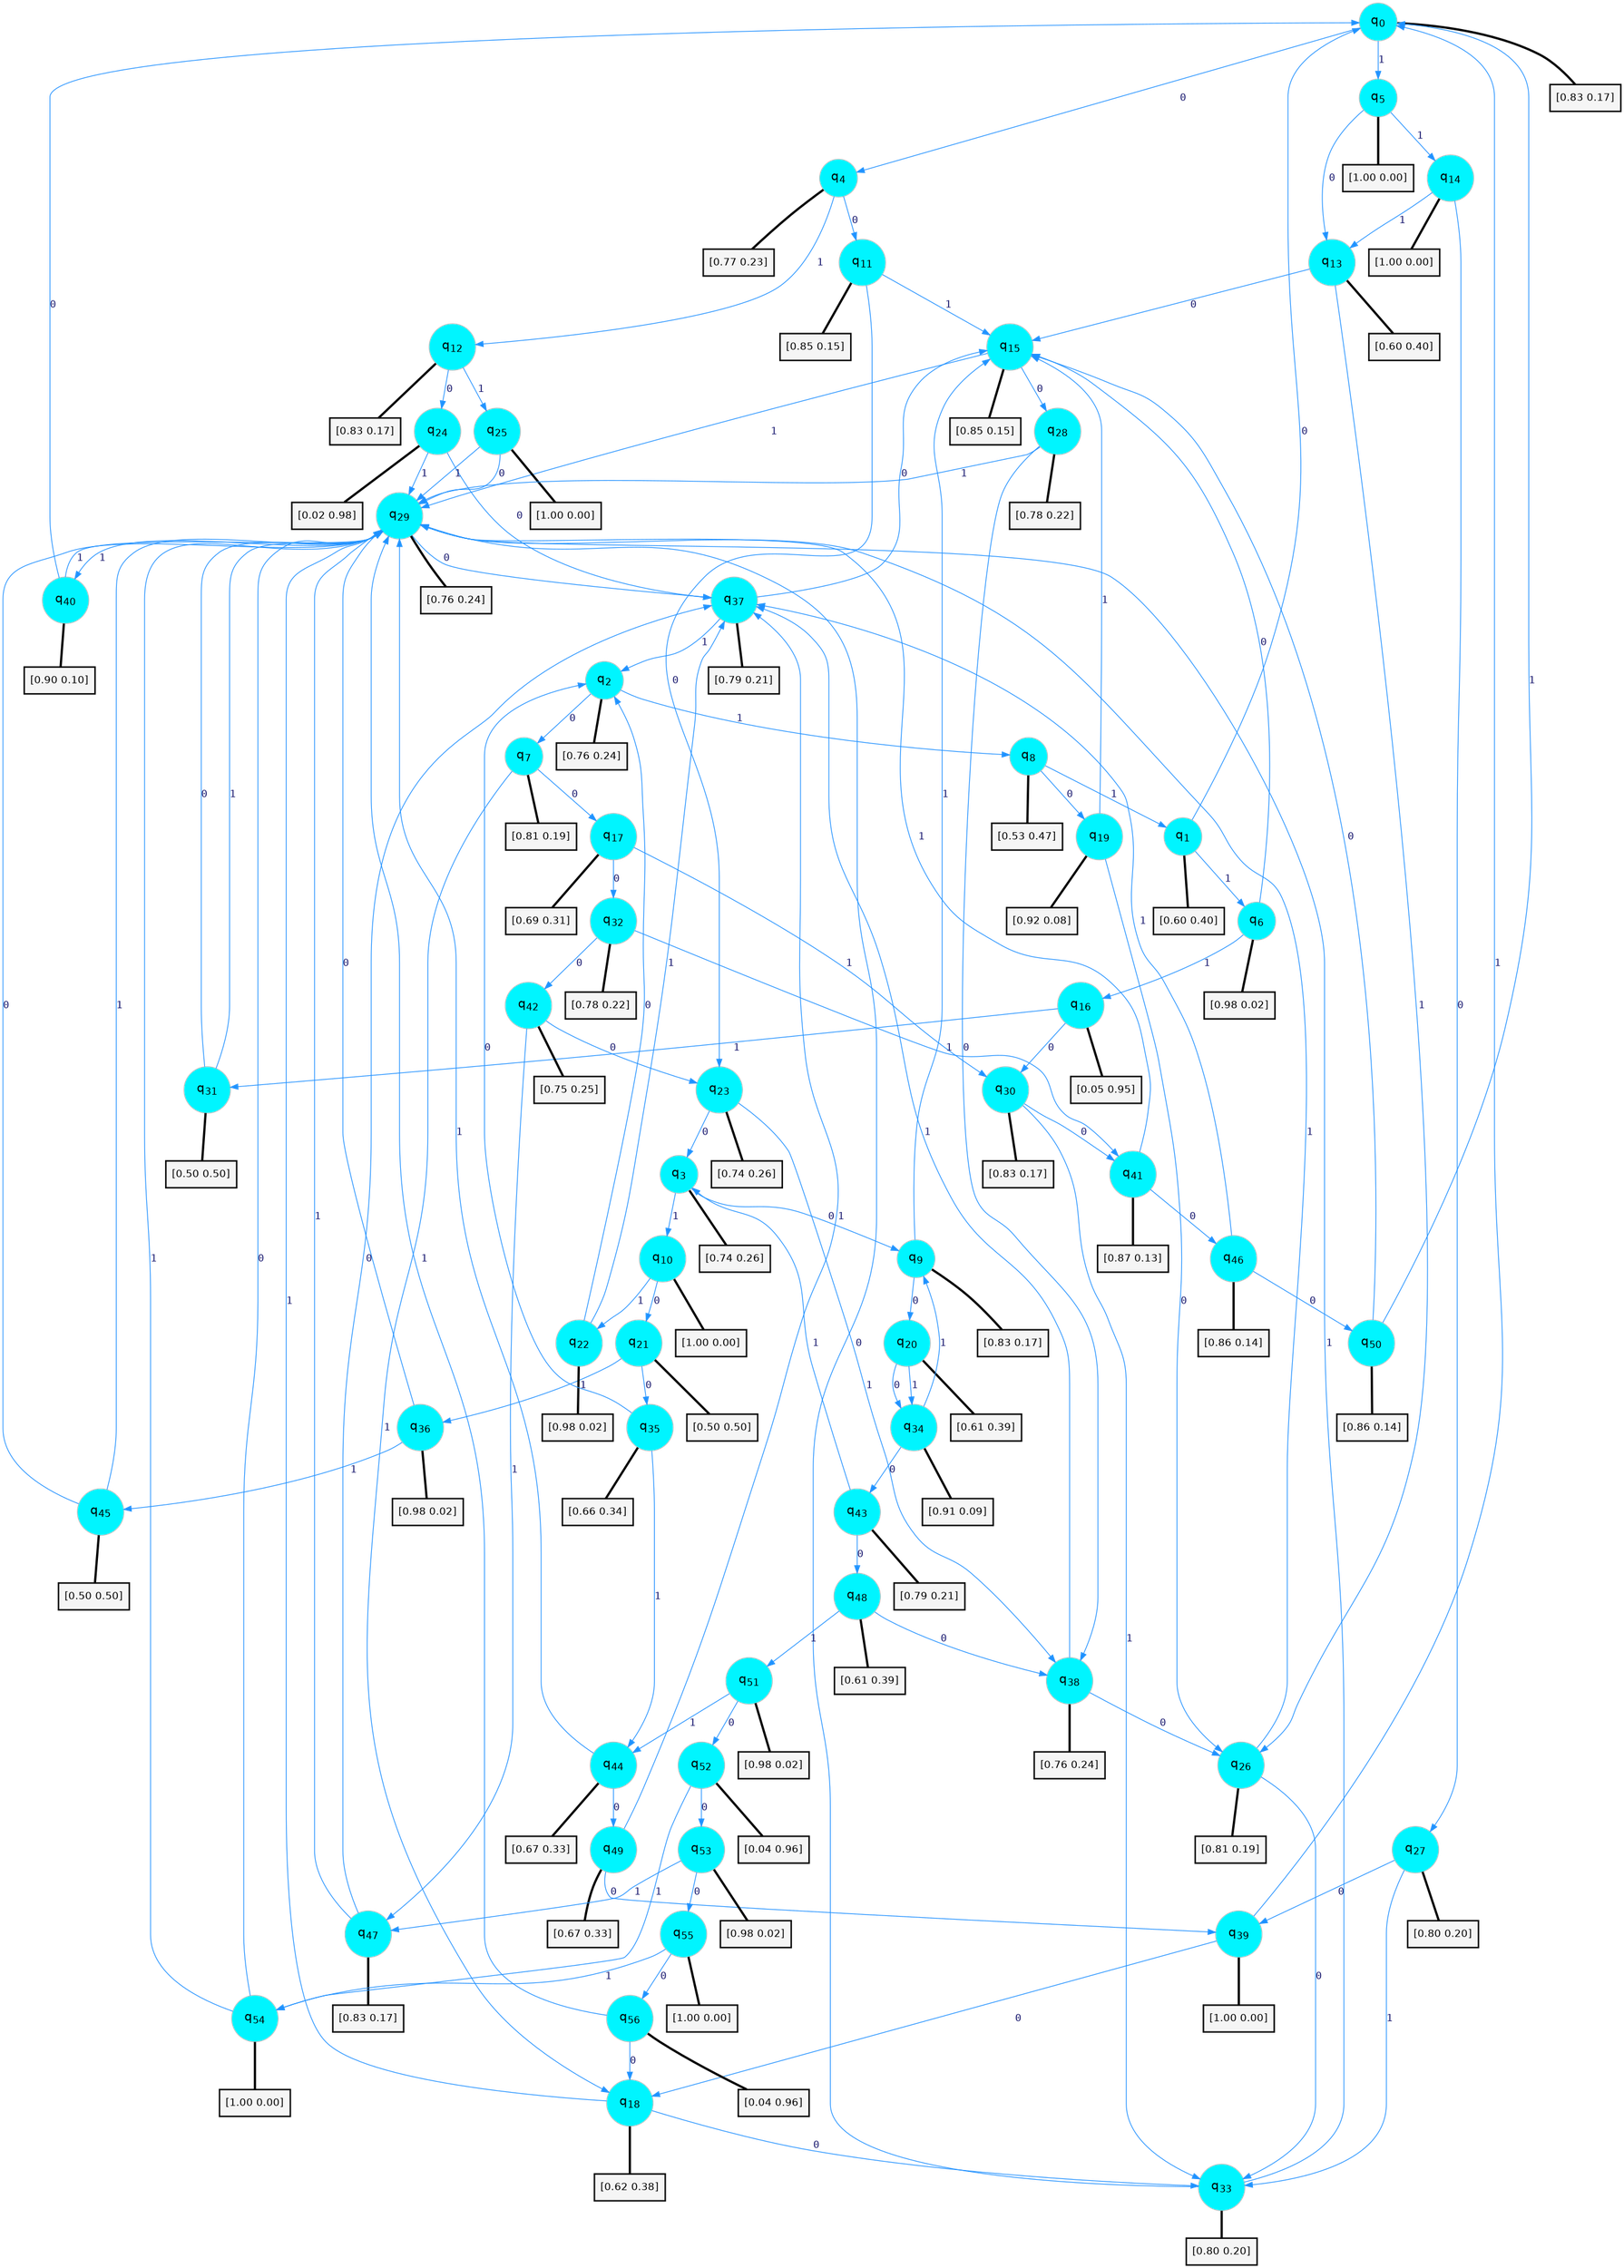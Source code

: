 digraph G {
graph [
bgcolor=transparent, dpi=300, rankdir=TD, size="40,25"];
node [
color=gray, fillcolor=turquoise1, fontcolor=black, fontname=Helvetica, fontsize=16, fontweight=bold, shape=circle, style=filled];
edge [
arrowsize=1, color=dodgerblue1, fontcolor=midnightblue, fontname=courier, fontweight=bold, penwidth=1, style=solid, weight=20];
0[label=<q<SUB>0</SUB>>];
1[label=<q<SUB>1</SUB>>];
2[label=<q<SUB>2</SUB>>];
3[label=<q<SUB>3</SUB>>];
4[label=<q<SUB>4</SUB>>];
5[label=<q<SUB>5</SUB>>];
6[label=<q<SUB>6</SUB>>];
7[label=<q<SUB>7</SUB>>];
8[label=<q<SUB>8</SUB>>];
9[label=<q<SUB>9</SUB>>];
10[label=<q<SUB>10</SUB>>];
11[label=<q<SUB>11</SUB>>];
12[label=<q<SUB>12</SUB>>];
13[label=<q<SUB>13</SUB>>];
14[label=<q<SUB>14</SUB>>];
15[label=<q<SUB>15</SUB>>];
16[label=<q<SUB>16</SUB>>];
17[label=<q<SUB>17</SUB>>];
18[label=<q<SUB>18</SUB>>];
19[label=<q<SUB>19</SUB>>];
20[label=<q<SUB>20</SUB>>];
21[label=<q<SUB>21</SUB>>];
22[label=<q<SUB>22</SUB>>];
23[label=<q<SUB>23</SUB>>];
24[label=<q<SUB>24</SUB>>];
25[label=<q<SUB>25</SUB>>];
26[label=<q<SUB>26</SUB>>];
27[label=<q<SUB>27</SUB>>];
28[label=<q<SUB>28</SUB>>];
29[label=<q<SUB>29</SUB>>];
30[label=<q<SUB>30</SUB>>];
31[label=<q<SUB>31</SUB>>];
32[label=<q<SUB>32</SUB>>];
33[label=<q<SUB>33</SUB>>];
34[label=<q<SUB>34</SUB>>];
35[label=<q<SUB>35</SUB>>];
36[label=<q<SUB>36</SUB>>];
37[label=<q<SUB>37</SUB>>];
38[label=<q<SUB>38</SUB>>];
39[label=<q<SUB>39</SUB>>];
40[label=<q<SUB>40</SUB>>];
41[label=<q<SUB>41</SUB>>];
42[label=<q<SUB>42</SUB>>];
43[label=<q<SUB>43</SUB>>];
44[label=<q<SUB>44</SUB>>];
45[label=<q<SUB>45</SUB>>];
46[label=<q<SUB>46</SUB>>];
47[label=<q<SUB>47</SUB>>];
48[label=<q<SUB>48</SUB>>];
49[label=<q<SUB>49</SUB>>];
50[label=<q<SUB>50</SUB>>];
51[label=<q<SUB>51</SUB>>];
52[label=<q<SUB>52</SUB>>];
53[label=<q<SUB>53</SUB>>];
54[label=<q<SUB>54</SUB>>];
55[label=<q<SUB>55</SUB>>];
56[label=<q<SUB>56</SUB>>];
57[label="[0.83 0.17]", shape=box,fontcolor=black, fontname=Helvetica, fontsize=14, penwidth=2, fillcolor=whitesmoke,color=black];
58[label="[0.60 0.40]", shape=box,fontcolor=black, fontname=Helvetica, fontsize=14, penwidth=2, fillcolor=whitesmoke,color=black];
59[label="[0.76 0.24]", shape=box,fontcolor=black, fontname=Helvetica, fontsize=14, penwidth=2, fillcolor=whitesmoke,color=black];
60[label="[0.74 0.26]", shape=box,fontcolor=black, fontname=Helvetica, fontsize=14, penwidth=2, fillcolor=whitesmoke,color=black];
61[label="[0.77 0.23]", shape=box,fontcolor=black, fontname=Helvetica, fontsize=14, penwidth=2, fillcolor=whitesmoke,color=black];
62[label="[1.00 0.00]", shape=box,fontcolor=black, fontname=Helvetica, fontsize=14, penwidth=2, fillcolor=whitesmoke,color=black];
63[label="[0.98 0.02]", shape=box,fontcolor=black, fontname=Helvetica, fontsize=14, penwidth=2, fillcolor=whitesmoke,color=black];
64[label="[0.81 0.19]", shape=box,fontcolor=black, fontname=Helvetica, fontsize=14, penwidth=2, fillcolor=whitesmoke,color=black];
65[label="[0.53 0.47]", shape=box,fontcolor=black, fontname=Helvetica, fontsize=14, penwidth=2, fillcolor=whitesmoke,color=black];
66[label="[0.83 0.17]", shape=box,fontcolor=black, fontname=Helvetica, fontsize=14, penwidth=2, fillcolor=whitesmoke,color=black];
67[label="[1.00 0.00]", shape=box,fontcolor=black, fontname=Helvetica, fontsize=14, penwidth=2, fillcolor=whitesmoke,color=black];
68[label="[0.85 0.15]", shape=box,fontcolor=black, fontname=Helvetica, fontsize=14, penwidth=2, fillcolor=whitesmoke,color=black];
69[label="[0.83 0.17]", shape=box,fontcolor=black, fontname=Helvetica, fontsize=14, penwidth=2, fillcolor=whitesmoke,color=black];
70[label="[0.60 0.40]", shape=box,fontcolor=black, fontname=Helvetica, fontsize=14, penwidth=2, fillcolor=whitesmoke,color=black];
71[label="[1.00 0.00]", shape=box,fontcolor=black, fontname=Helvetica, fontsize=14, penwidth=2, fillcolor=whitesmoke,color=black];
72[label="[0.85 0.15]", shape=box,fontcolor=black, fontname=Helvetica, fontsize=14, penwidth=2, fillcolor=whitesmoke,color=black];
73[label="[0.05 0.95]", shape=box,fontcolor=black, fontname=Helvetica, fontsize=14, penwidth=2, fillcolor=whitesmoke,color=black];
74[label="[0.69 0.31]", shape=box,fontcolor=black, fontname=Helvetica, fontsize=14, penwidth=2, fillcolor=whitesmoke,color=black];
75[label="[0.62 0.38]", shape=box,fontcolor=black, fontname=Helvetica, fontsize=14, penwidth=2, fillcolor=whitesmoke,color=black];
76[label="[0.92 0.08]", shape=box,fontcolor=black, fontname=Helvetica, fontsize=14, penwidth=2, fillcolor=whitesmoke,color=black];
77[label="[0.61 0.39]", shape=box,fontcolor=black, fontname=Helvetica, fontsize=14, penwidth=2, fillcolor=whitesmoke,color=black];
78[label="[0.50 0.50]", shape=box,fontcolor=black, fontname=Helvetica, fontsize=14, penwidth=2, fillcolor=whitesmoke,color=black];
79[label="[0.98 0.02]", shape=box,fontcolor=black, fontname=Helvetica, fontsize=14, penwidth=2, fillcolor=whitesmoke,color=black];
80[label="[0.74 0.26]", shape=box,fontcolor=black, fontname=Helvetica, fontsize=14, penwidth=2, fillcolor=whitesmoke,color=black];
81[label="[0.02 0.98]", shape=box,fontcolor=black, fontname=Helvetica, fontsize=14, penwidth=2, fillcolor=whitesmoke,color=black];
82[label="[1.00 0.00]", shape=box,fontcolor=black, fontname=Helvetica, fontsize=14, penwidth=2, fillcolor=whitesmoke,color=black];
83[label="[0.81 0.19]", shape=box,fontcolor=black, fontname=Helvetica, fontsize=14, penwidth=2, fillcolor=whitesmoke,color=black];
84[label="[0.80 0.20]", shape=box,fontcolor=black, fontname=Helvetica, fontsize=14, penwidth=2, fillcolor=whitesmoke,color=black];
85[label="[0.78 0.22]", shape=box,fontcolor=black, fontname=Helvetica, fontsize=14, penwidth=2, fillcolor=whitesmoke,color=black];
86[label="[0.76 0.24]", shape=box,fontcolor=black, fontname=Helvetica, fontsize=14, penwidth=2, fillcolor=whitesmoke,color=black];
87[label="[0.83 0.17]", shape=box,fontcolor=black, fontname=Helvetica, fontsize=14, penwidth=2, fillcolor=whitesmoke,color=black];
88[label="[0.50 0.50]", shape=box,fontcolor=black, fontname=Helvetica, fontsize=14, penwidth=2, fillcolor=whitesmoke,color=black];
89[label="[0.78 0.22]", shape=box,fontcolor=black, fontname=Helvetica, fontsize=14, penwidth=2, fillcolor=whitesmoke,color=black];
90[label="[0.80 0.20]", shape=box,fontcolor=black, fontname=Helvetica, fontsize=14, penwidth=2, fillcolor=whitesmoke,color=black];
91[label="[0.91 0.09]", shape=box,fontcolor=black, fontname=Helvetica, fontsize=14, penwidth=2, fillcolor=whitesmoke,color=black];
92[label="[0.66 0.34]", shape=box,fontcolor=black, fontname=Helvetica, fontsize=14, penwidth=2, fillcolor=whitesmoke,color=black];
93[label="[0.98 0.02]", shape=box,fontcolor=black, fontname=Helvetica, fontsize=14, penwidth=2, fillcolor=whitesmoke,color=black];
94[label="[0.79 0.21]", shape=box,fontcolor=black, fontname=Helvetica, fontsize=14, penwidth=2, fillcolor=whitesmoke,color=black];
95[label="[0.76 0.24]", shape=box,fontcolor=black, fontname=Helvetica, fontsize=14, penwidth=2, fillcolor=whitesmoke,color=black];
96[label="[1.00 0.00]", shape=box,fontcolor=black, fontname=Helvetica, fontsize=14, penwidth=2, fillcolor=whitesmoke,color=black];
97[label="[0.90 0.10]", shape=box,fontcolor=black, fontname=Helvetica, fontsize=14, penwidth=2, fillcolor=whitesmoke,color=black];
98[label="[0.87 0.13]", shape=box,fontcolor=black, fontname=Helvetica, fontsize=14, penwidth=2, fillcolor=whitesmoke,color=black];
99[label="[0.75 0.25]", shape=box,fontcolor=black, fontname=Helvetica, fontsize=14, penwidth=2, fillcolor=whitesmoke,color=black];
100[label="[0.79 0.21]", shape=box,fontcolor=black, fontname=Helvetica, fontsize=14, penwidth=2, fillcolor=whitesmoke,color=black];
101[label="[0.67 0.33]", shape=box,fontcolor=black, fontname=Helvetica, fontsize=14, penwidth=2, fillcolor=whitesmoke,color=black];
102[label="[0.50 0.50]", shape=box,fontcolor=black, fontname=Helvetica, fontsize=14, penwidth=2, fillcolor=whitesmoke,color=black];
103[label="[0.86 0.14]", shape=box,fontcolor=black, fontname=Helvetica, fontsize=14, penwidth=2, fillcolor=whitesmoke,color=black];
104[label="[0.83 0.17]", shape=box,fontcolor=black, fontname=Helvetica, fontsize=14, penwidth=2, fillcolor=whitesmoke,color=black];
105[label="[0.61 0.39]", shape=box,fontcolor=black, fontname=Helvetica, fontsize=14, penwidth=2, fillcolor=whitesmoke,color=black];
106[label="[0.67 0.33]", shape=box,fontcolor=black, fontname=Helvetica, fontsize=14, penwidth=2, fillcolor=whitesmoke,color=black];
107[label="[0.86 0.14]", shape=box,fontcolor=black, fontname=Helvetica, fontsize=14, penwidth=2, fillcolor=whitesmoke,color=black];
108[label="[0.98 0.02]", shape=box,fontcolor=black, fontname=Helvetica, fontsize=14, penwidth=2, fillcolor=whitesmoke,color=black];
109[label="[0.04 0.96]", shape=box,fontcolor=black, fontname=Helvetica, fontsize=14, penwidth=2, fillcolor=whitesmoke,color=black];
110[label="[0.98 0.02]", shape=box,fontcolor=black, fontname=Helvetica, fontsize=14, penwidth=2, fillcolor=whitesmoke,color=black];
111[label="[1.00 0.00]", shape=box,fontcolor=black, fontname=Helvetica, fontsize=14, penwidth=2, fillcolor=whitesmoke,color=black];
112[label="[1.00 0.00]", shape=box,fontcolor=black, fontname=Helvetica, fontsize=14, penwidth=2, fillcolor=whitesmoke,color=black];
113[label="[0.04 0.96]", shape=box,fontcolor=black, fontname=Helvetica, fontsize=14, penwidth=2, fillcolor=whitesmoke,color=black];
0->4 [label=0];
0->5 [label=1];
0->57 [arrowhead=none, penwidth=3,color=black];
1->0 [label=0];
1->6 [label=1];
1->58 [arrowhead=none, penwidth=3,color=black];
2->7 [label=0];
2->8 [label=1];
2->59 [arrowhead=none, penwidth=3,color=black];
3->9 [label=0];
3->10 [label=1];
3->60 [arrowhead=none, penwidth=3,color=black];
4->11 [label=0];
4->12 [label=1];
4->61 [arrowhead=none, penwidth=3,color=black];
5->13 [label=0];
5->14 [label=1];
5->62 [arrowhead=none, penwidth=3,color=black];
6->15 [label=0];
6->16 [label=1];
6->63 [arrowhead=none, penwidth=3,color=black];
7->17 [label=0];
7->18 [label=1];
7->64 [arrowhead=none, penwidth=3,color=black];
8->19 [label=0];
8->1 [label=1];
8->65 [arrowhead=none, penwidth=3,color=black];
9->20 [label=0];
9->15 [label=1];
9->66 [arrowhead=none, penwidth=3,color=black];
10->21 [label=0];
10->22 [label=1];
10->67 [arrowhead=none, penwidth=3,color=black];
11->23 [label=0];
11->15 [label=1];
11->68 [arrowhead=none, penwidth=3,color=black];
12->24 [label=0];
12->25 [label=1];
12->69 [arrowhead=none, penwidth=3,color=black];
13->15 [label=0];
13->26 [label=1];
13->70 [arrowhead=none, penwidth=3,color=black];
14->27 [label=0];
14->13 [label=1];
14->71 [arrowhead=none, penwidth=3,color=black];
15->28 [label=0];
15->29 [label=1];
15->72 [arrowhead=none, penwidth=3,color=black];
16->30 [label=0];
16->31 [label=1];
16->73 [arrowhead=none, penwidth=3,color=black];
17->32 [label=0];
17->30 [label=1];
17->74 [arrowhead=none, penwidth=3,color=black];
18->33 [label=0];
18->29 [label=1];
18->75 [arrowhead=none, penwidth=3,color=black];
19->26 [label=0];
19->15 [label=1];
19->76 [arrowhead=none, penwidth=3,color=black];
20->34 [label=0];
20->34 [label=1];
20->77 [arrowhead=none, penwidth=3,color=black];
21->35 [label=0];
21->36 [label=1];
21->78 [arrowhead=none, penwidth=3,color=black];
22->2 [label=0];
22->37 [label=1];
22->79 [arrowhead=none, penwidth=3,color=black];
23->3 [label=0];
23->38 [label=1];
23->80 [arrowhead=none, penwidth=3,color=black];
24->37 [label=0];
24->29 [label=1];
24->81 [arrowhead=none, penwidth=3,color=black];
25->29 [label=0];
25->29 [label=1];
25->82 [arrowhead=none, penwidth=3,color=black];
26->33 [label=0];
26->29 [label=1];
26->83 [arrowhead=none, penwidth=3,color=black];
27->39 [label=0];
27->33 [label=1];
27->84 [arrowhead=none, penwidth=3,color=black];
28->38 [label=0];
28->29 [label=1];
28->85 [arrowhead=none, penwidth=3,color=black];
29->37 [label=0];
29->40 [label=1];
29->86 [arrowhead=none, penwidth=3,color=black];
30->41 [label=0];
30->33 [label=1];
30->87 [arrowhead=none, penwidth=3,color=black];
31->29 [label=0];
31->29 [label=1];
31->88 [arrowhead=none, penwidth=3,color=black];
32->42 [label=0];
32->41 [label=1];
32->89 [arrowhead=none, penwidth=3,color=black];
33->29 [label=0];
33->29 [label=1];
33->90 [arrowhead=none, penwidth=3,color=black];
34->43 [label=0];
34->9 [label=1];
34->91 [arrowhead=none, penwidth=3,color=black];
35->2 [label=0];
35->44 [label=1];
35->92 [arrowhead=none, penwidth=3,color=black];
36->29 [label=0];
36->45 [label=1];
36->93 [arrowhead=none, penwidth=3,color=black];
37->15 [label=0];
37->2 [label=1];
37->94 [arrowhead=none, penwidth=3,color=black];
38->26 [label=0];
38->37 [label=1];
38->95 [arrowhead=none, penwidth=3,color=black];
39->18 [label=0];
39->0 [label=1];
39->96 [arrowhead=none, penwidth=3,color=black];
40->0 [label=0];
40->29 [label=1];
40->97 [arrowhead=none, penwidth=3,color=black];
41->46 [label=0];
41->29 [label=1];
41->98 [arrowhead=none, penwidth=3,color=black];
42->23 [label=0];
42->47 [label=1];
42->99 [arrowhead=none, penwidth=3,color=black];
43->48 [label=0];
43->3 [label=1];
43->100 [arrowhead=none, penwidth=3,color=black];
44->49 [label=0];
44->29 [label=1];
44->101 [arrowhead=none, penwidth=3,color=black];
45->29 [label=0];
45->29 [label=1];
45->102 [arrowhead=none, penwidth=3,color=black];
46->50 [label=0];
46->37 [label=1];
46->103 [arrowhead=none, penwidth=3,color=black];
47->37 [label=0];
47->29 [label=1];
47->104 [arrowhead=none, penwidth=3,color=black];
48->38 [label=0];
48->51 [label=1];
48->105 [arrowhead=none, penwidth=3,color=black];
49->39 [label=0];
49->37 [label=1];
49->106 [arrowhead=none, penwidth=3,color=black];
50->15 [label=0];
50->0 [label=1];
50->107 [arrowhead=none, penwidth=3,color=black];
51->52 [label=0];
51->44 [label=1];
51->108 [arrowhead=none, penwidth=3,color=black];
52->53 [label=0];
52->54 [label=1];
52->109 [arrowhead=none, penwidth=3,color=black];
53->55 [label=0];
53->47 [label=1];
53->110 [arrowhead=none, penwidth=3,color=black];
54->29 [label=0];
54->29 [label=1];
54->111 [arrowhead=none, penwidth=3,color=black];
55->56 [label=0];
55->54 [label=1];
55->112 [arrowhead=none, penwidth=3,color=black];
56->18 [label=0];
56->29 [label=1];
56->113 [arrowhead=none, penwidth=3,color=black];
}
